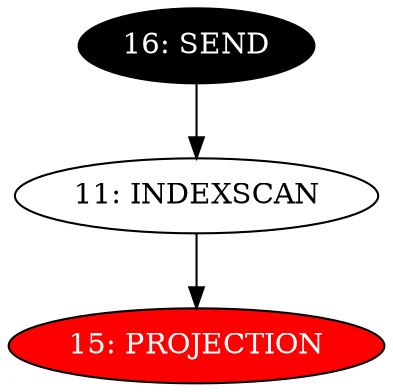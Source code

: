 digraph name {
11 [label="11: INDEXSCAN" ];
11 -> 15;
15 [label="15: PROJECTION" fontcolor="white" style="filled" fillcolor="red"];
16 [label="16: SEND" fontcolor="white" style="filled" fillcolor="black"];
16 -> 11;

}

